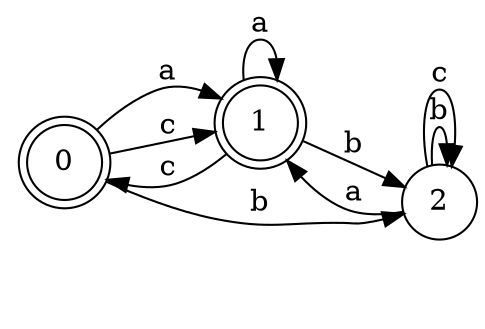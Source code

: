 digraph n3_5 {
__start0 [label="" shape="none"];

rankdir=LR;
size="8,5";

s0 [style="rounded,filled", color="black", fillcolor="white" shape="doublecircle", label="0"];
s1 [style="rounded,filled", color="black", fillcolor="white" shape="doublecircle", label="1"];
s2 [style="filled", color="black", fillcolor="white" shape="circle", label="2"];
s0 -> s1 [label="a"];
s0 -> s2 [label="b"];
s0 -> s1 [label="c"];
s1 -> s1 [label="a"];
s1 -> s2 [label="b"];
s1 -> s0 [label="c"];
s2 -> s1 [label="a"];
s2 -> s2 [label="b"];
s2 -> s2 [label="c"];

}